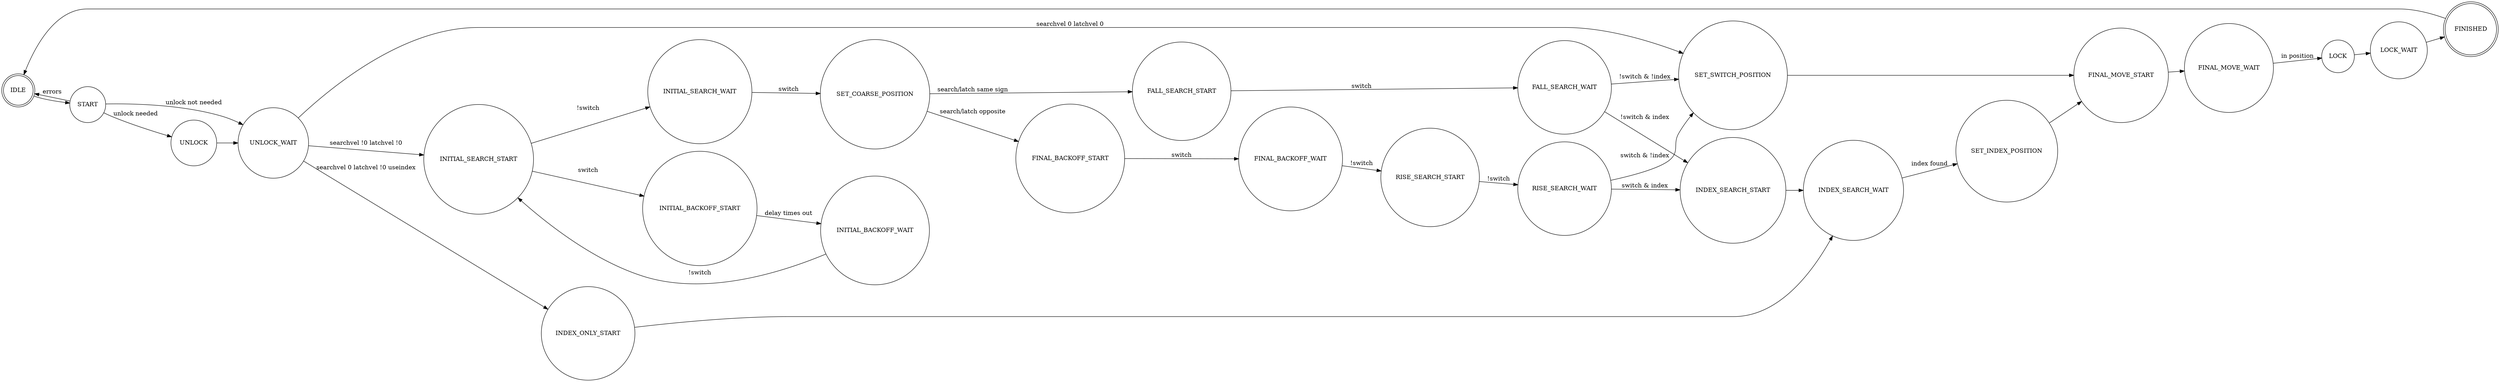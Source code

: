 # dot -Tpng homing.dot > homing.png
# dot -Txlib homing.dot

digraph finite_state_machine {

        node [shape = doublecircle]; IDLE FINISHED
        node [shape = circle];
        rankdir=LR;
        START -> IDLE [ label = "errors" ];
        START -> UNLOCK [ label = "unlock needed" ];
        START -> UNLOCK_WAIT [ label = "unlock not needed" ];
        UNLOCK -> UNLOCK_WAIT
        UNLOCK_WAIT -> SET_SWITCH_POSITION [ label = "searchvel 0 latchvel 0" ];
        UNLOCK_WAIT -> INDEX_ONLY_START [ label = "searchvel 0 latchvel !0 useindex" ];
        UNLOCK_WAIT -> INITIAL_SEARCH_START [ label = "searchvel !0 latchvel !0" ];
        INITIAL_BACKOFF_START -> INITIAL_BACKOFF_WAIT [ label = "delay times out" ];
        INITIAL_BACKOFF_WAIT -> INITIAL_SEARCH_START [ label = "!switch" ];
        INITIAL_SEARCH_START -> INITIAL_BACKOFF_START [ label = "switch" ];
        INITIAL_SEARCH_START -> INITIAL_SEARCH_WAIT [ label = "!switch" ];
        INITIAL_SEARCH_WAIT -> SET_COARSE_POSITION [ label = "switch" ];
        SET_COARSE_POSITION -> FINAL_BACKOFF_START [ label = "search/latch opposite" ];
        SET_COARSE_POSITION -> FALL_SEARCH_START [ label = "search/latch same sign" ];
        FINAL_BACKOFF_START -> FINAL_BACKOFF_WAIT [ label = "switch" ];
        FINAL_BACKOFF_WAIT -> RISE_SEARCH_START [ label = "!switch" ];
        RISE_SEARCH_START -> RISE_SEARCH_WAIT [ label = "!switch" ];
        RISE_SEARCH_WAIT -> INDEX_SEARCH_START [ label = "switch & index" ];
        RISE_SEARCH_WAIT -> SET_SWITCH_POSITION [ label = "switch & !index" ];
        FALL_SEARCH_START -> FALL_SEARCH_WAIT [ label = "switch" ];
        FALL_SEARCH_WAIT -> INDEX_SEARCH_START [ label = "!switch & index" ];
        FALL_SEARCH_WAIT -> SET_SWITCH_POSITION [ label = "!switch & !index" ];
        SET_SWITCH_POSITION -> FINAL_MOVE_START
        INDEX_ONLY_START -> INDEX_SEARCH_WAIT
        INDEX_SEARCH_START -> INDEX_SEARCH_WAIT
        INDEX_SEARCH_WAIT -> SET_INDEX_POSITION [ label = "index found" ];
        SET_INDEX_POSITION -> FINAL_MOVE_START
        FINAL_MOVE_START -> FINAL_MOVE_WAIT
        FINAL_MOVE_WAIT -> LOCK [ label = "in position" ];
        LOCK -> LOCK_WAIT
        LOCK_WAIT -> FINISHED

        FINISHED -> IDLE
        IDLE -> START 
}
